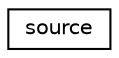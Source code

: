 digraph "Graphical Class Hierarchy"
{
  edge [fontname="Helvetica",fontsize="10",labelfontname="Helvetica",labelfontsize="10"];
  node [fontname="Helvetica",fontsize="10",shape=record];
  rankdir="LR";
  Node0 [label="source",height=0.2,width=0.4,color="black", fillcolor="white", style="filled",URL="$structsource.html"];
}
